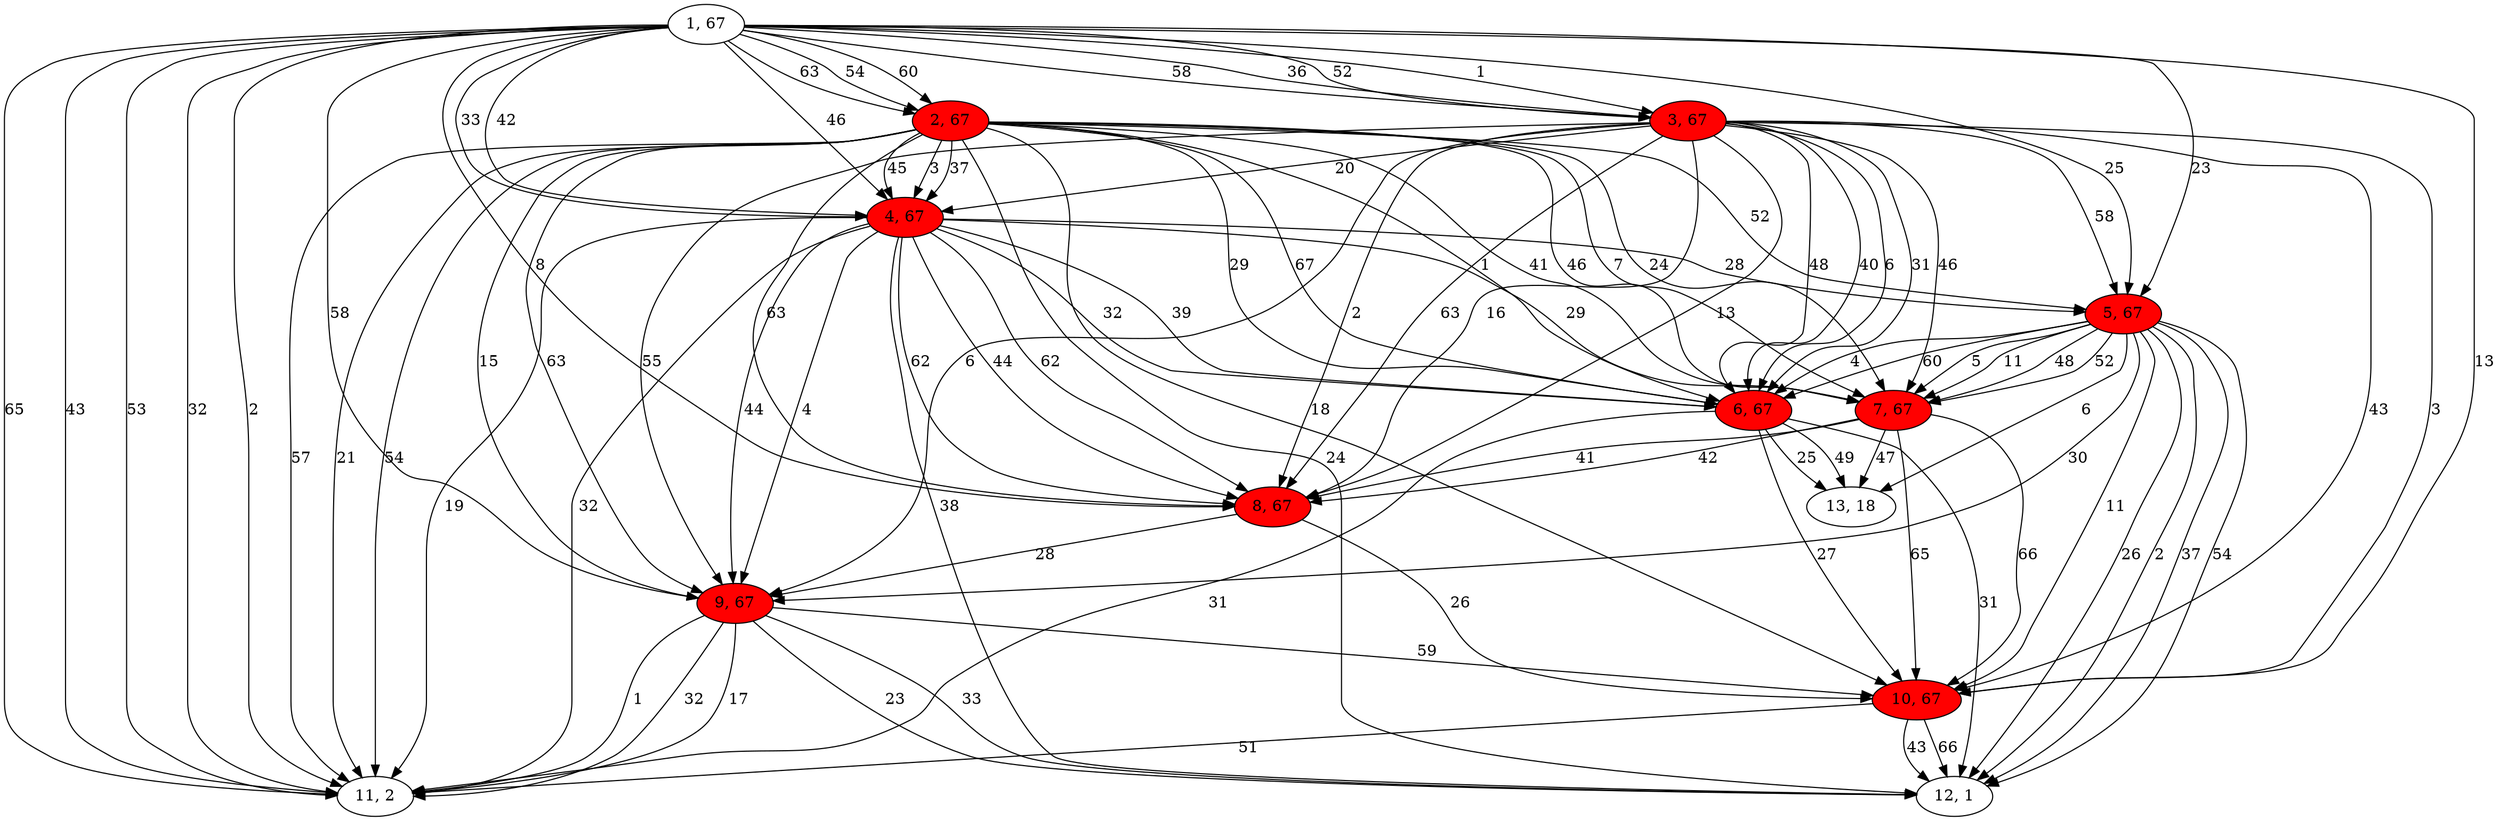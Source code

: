 digraph G{
1[label="1, 67"]
2[label="2, 67"]
3[label="3, 67"]
4[label="4, 67"]
5[label="5, 67"]
6[label="6, 67"]
7[label="7, 67"]
8[label="8, 67"]
9[label="9, 67"]
10[label="10, 67"]
11[label="11, 2"]
12[label="12, 1"]
13[label="13, 18"]
1->11[label="2"]
1->11[label="65"]
1->3[label="1"]
1->4[label="42"]
1->3[label="58"]
1->9[label="58"]
1->2[label="60"]
1->11[label="43"]
1->2[label="63"]
1->8[label="8"]
1->4[label="46"]
1->11[label="53"]
1->3[label="36"]
1->11[label="32"]
1->5[label="23"]
1->10[label="13"]
1->5[label="25"]
1->4[label="33"]
1->3[label="52"]
1->2[label="54"]
2[style = filled,fillcolor=red]
2->5[label="52"]
2->4[label="37"]
2->7[label="46"]
2->10[label="18"]
2->12[label="24"]
2->11[label="54"]
2->9[label="63"]
2->8[label="63"]
2->4[label="45"]
2->6[label="29"]
2->11[label="57"]
2->4[label="3"]
2->6[label="67"]
2->9[label="15"]
2->7[label="7"]
2->7[label="24"]
2->11[label="21"]
2->7[label="41"]
2->6[label="1"]
3[style = filled,fillcolor=red]
3->5[label="58"]
3->4[label="20"]
3->10[label="3"]
3->6[label="48"]
3->9[label="55"]
3->6[label="40"]
3->6[label="6"]
3->10[label="43"]
3->8[label="13"]
3->8[label="2"]
3->7[label="46"]
3->6[label="31"]
3->8[label="63"]
3->8[label="16"]
3->9[label="6"]
4[style = filled,fillcolor=red]
4->6[label="32"]
4->6[label="39"]
4->11[label="32"]
4->7[label="29"]
4->11[label="19"]
4->5[label="28"]
4->8[label="62"]
4->9[label="44"]
4->9[label="4"]
4->8[label="62"]
4->12[label="38"]
4->8[label="44"]
5[style = filled,fillcolor=red]
5->12[label="26"]
5->7[label="48"]
5->9[label="30"]
5->7[label="52"]
5->13[label="6"]
5->12[label="2"]
5->12[label="37"]
5->7[label="5"]
5->6[label="60"]
5->10[label="11"]
5->12[label="54"]
5->7[label="11"]
5->6[label="4"]
6[style = filled,fillcolor=red]
6->11[label="31"]
6->13[label="49"]
6->13[label="25"]
6->12[label="31"]
6->10[label="27"]
7[style = filled,fillcolor=red]
7->8[label="42"]
7->10[label="65"]
7->10[label="66"]
7->8[label="41"]
7->13[label="47"]
8[style = filled,fillcolor=red]
8->10[label="26"]
8->9[label="28"]
9[style = filled,fillcolor=red]
9->10[label="59"]
9->11[label="1"]
9->11[label="32"]
9->12[label="23"]
9->12[label="33"]
9->11[label="17"]
10[style = filled,fillcolor=red]
10->11[label="51"]
10->12[label="66"]
10->12[label="43"]
}
